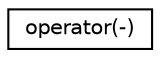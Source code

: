 digraph "Graphical Class Hierarchy"
{
 // INTERACTIVE_SVG=YES
 // LATEX_PDF_SIZE
  edge [fontname="Helvetica",fontsize="10",labelfontname="Helvetica",labelfontsize="10"];
  node [fontname="Helvetica",fontsize="10",shape=record];
  rankdir="LR";
  Node0 [label="operator(-)",height=0.2,width=0.4,color="black", fillcolor="white", style="filled",URL="$interfacempp__efp__mod_1_1operator_07-_08.html",tooltip="Operator override interface for mpp_efp_type."];
}

